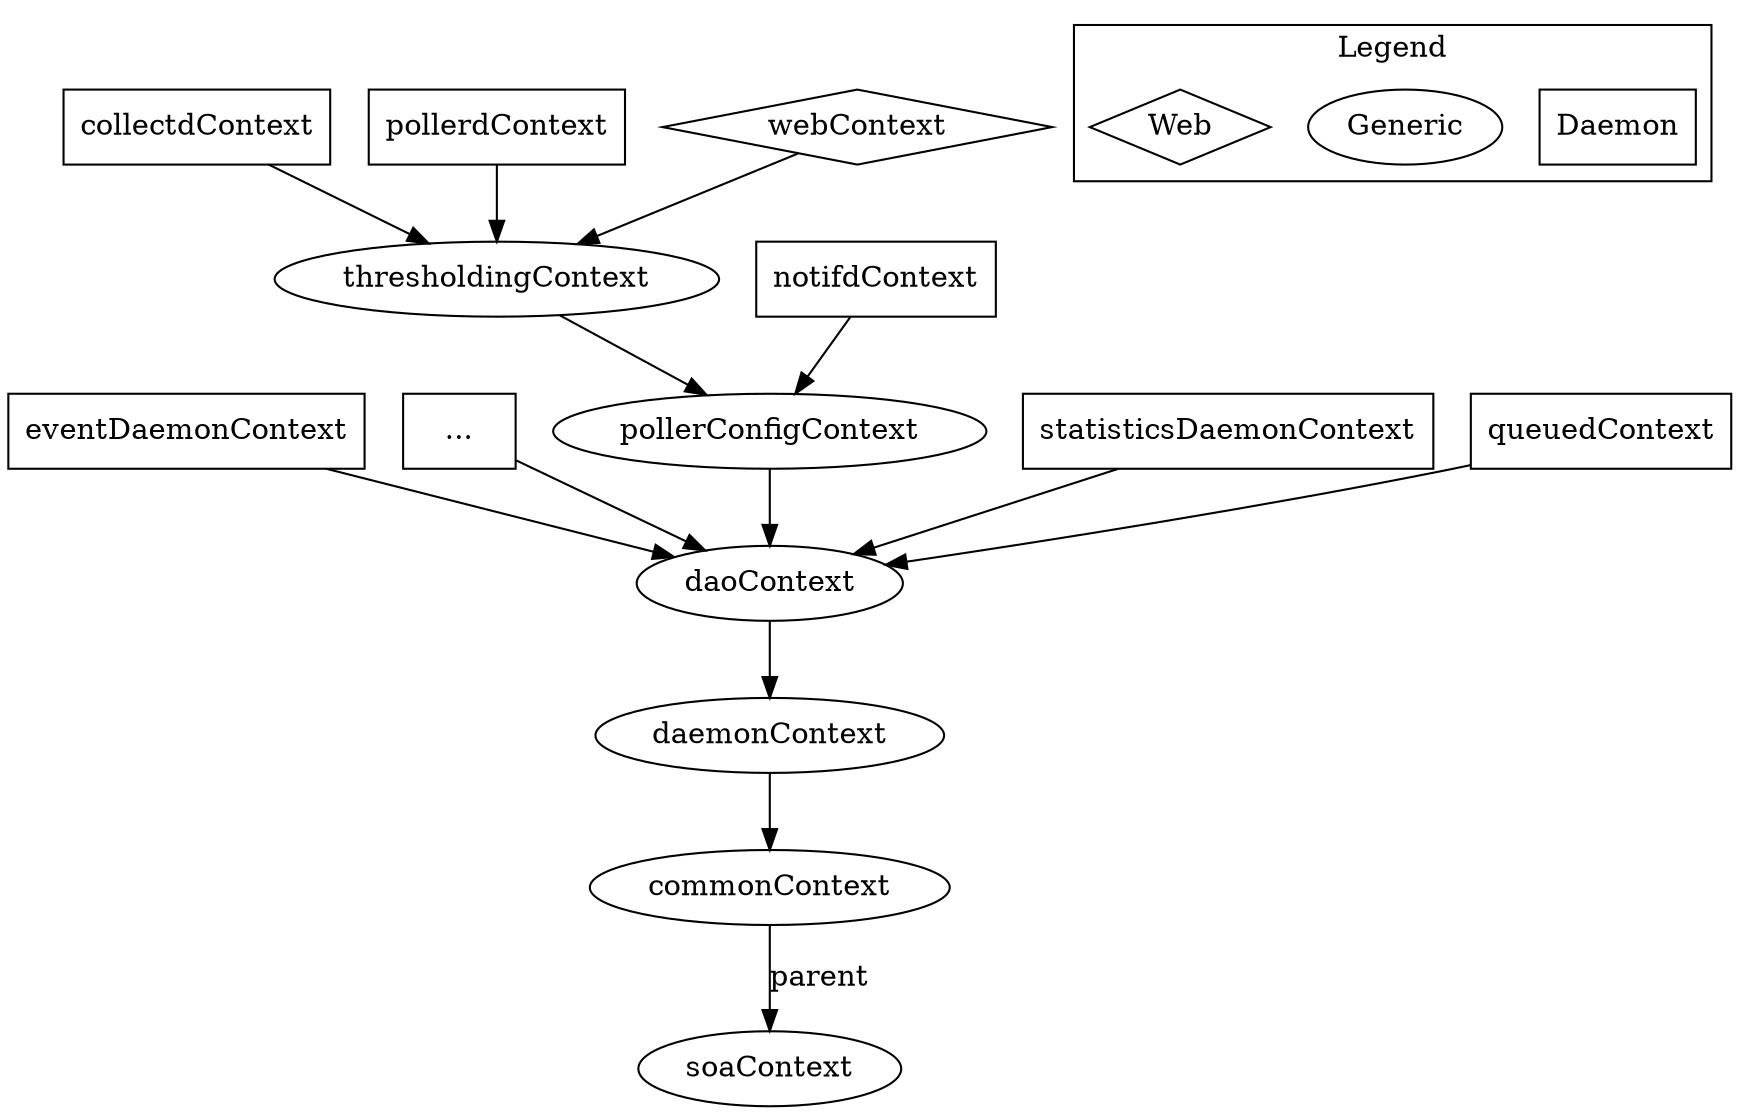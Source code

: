 digraph G {
 
  commonContext -> soaContext [label="parent"];
  daemonContext -> commonContext;
  daoContext -> daemonContext;
  eventDaemonContext -> daoContext;
  otherDaemonContext -> daoContext;
  pollerConfigContext -> daoContext;
  thresholdingContext -> pollerConfigContext;
  collectdContext -> thresholdingContext;
  notifdContext -> pollerConfigContext;
  pollerdContext -> thresholdingContext;
  statisticsDaemonContext -> daoContext;
  queuedContext -> daoContext;
  webContext -> thresholdingContext;
  
  otherDaemonContext [shape=box, label="..."];
  eventDaemonContext [shape=box];
  collectdContext [shape=box];
  notifdContext [shape=box];
  pollerdContext [shape=box];
  statisticsDaemonContext [shape=box];
  queuedContext [shape=box];
  webContext [shape=diamond];

  subgraph cluster {
    label = "Legend";
    daemon [shape=box, label="Daemon"];
    generic [label="Generic"];
    web [shape=diamond, label="Web"];
  }

}